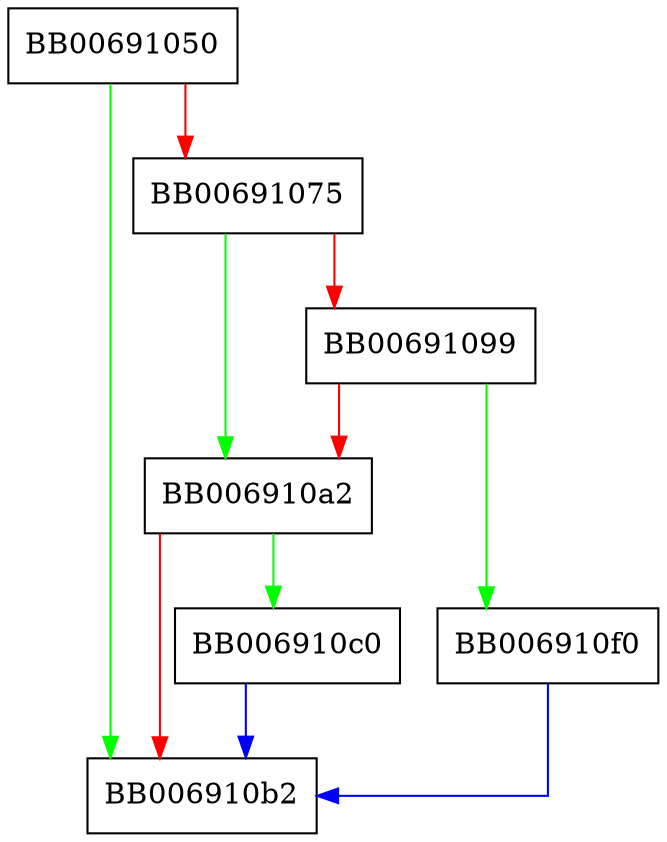 digraph sm2_dupctx {
  node [shape="box"];
  graph [splines=ortho];
  BB00691050 -> BB006910b2 [color="green"];
  BB00691050 -> BB00691075 [color="red"];
  BB00691075 -> BB006910a2 [color="green"];
  BB00691075 -> BB00691099 [color="red"];
  BB00691099 -> BB006910f0 [color="green"];
  BB00691099 -> BB006910a2 [color="red"];
  BB006910a2 -> BB006910c0 [color="green"];
  BB006910a2 -> BB006910b2 [color="red"];
  BB006910c0 -> BB006910b2 [color="blue"];
  BB006910f0 -> BB006910b2 [color="blue"];
}